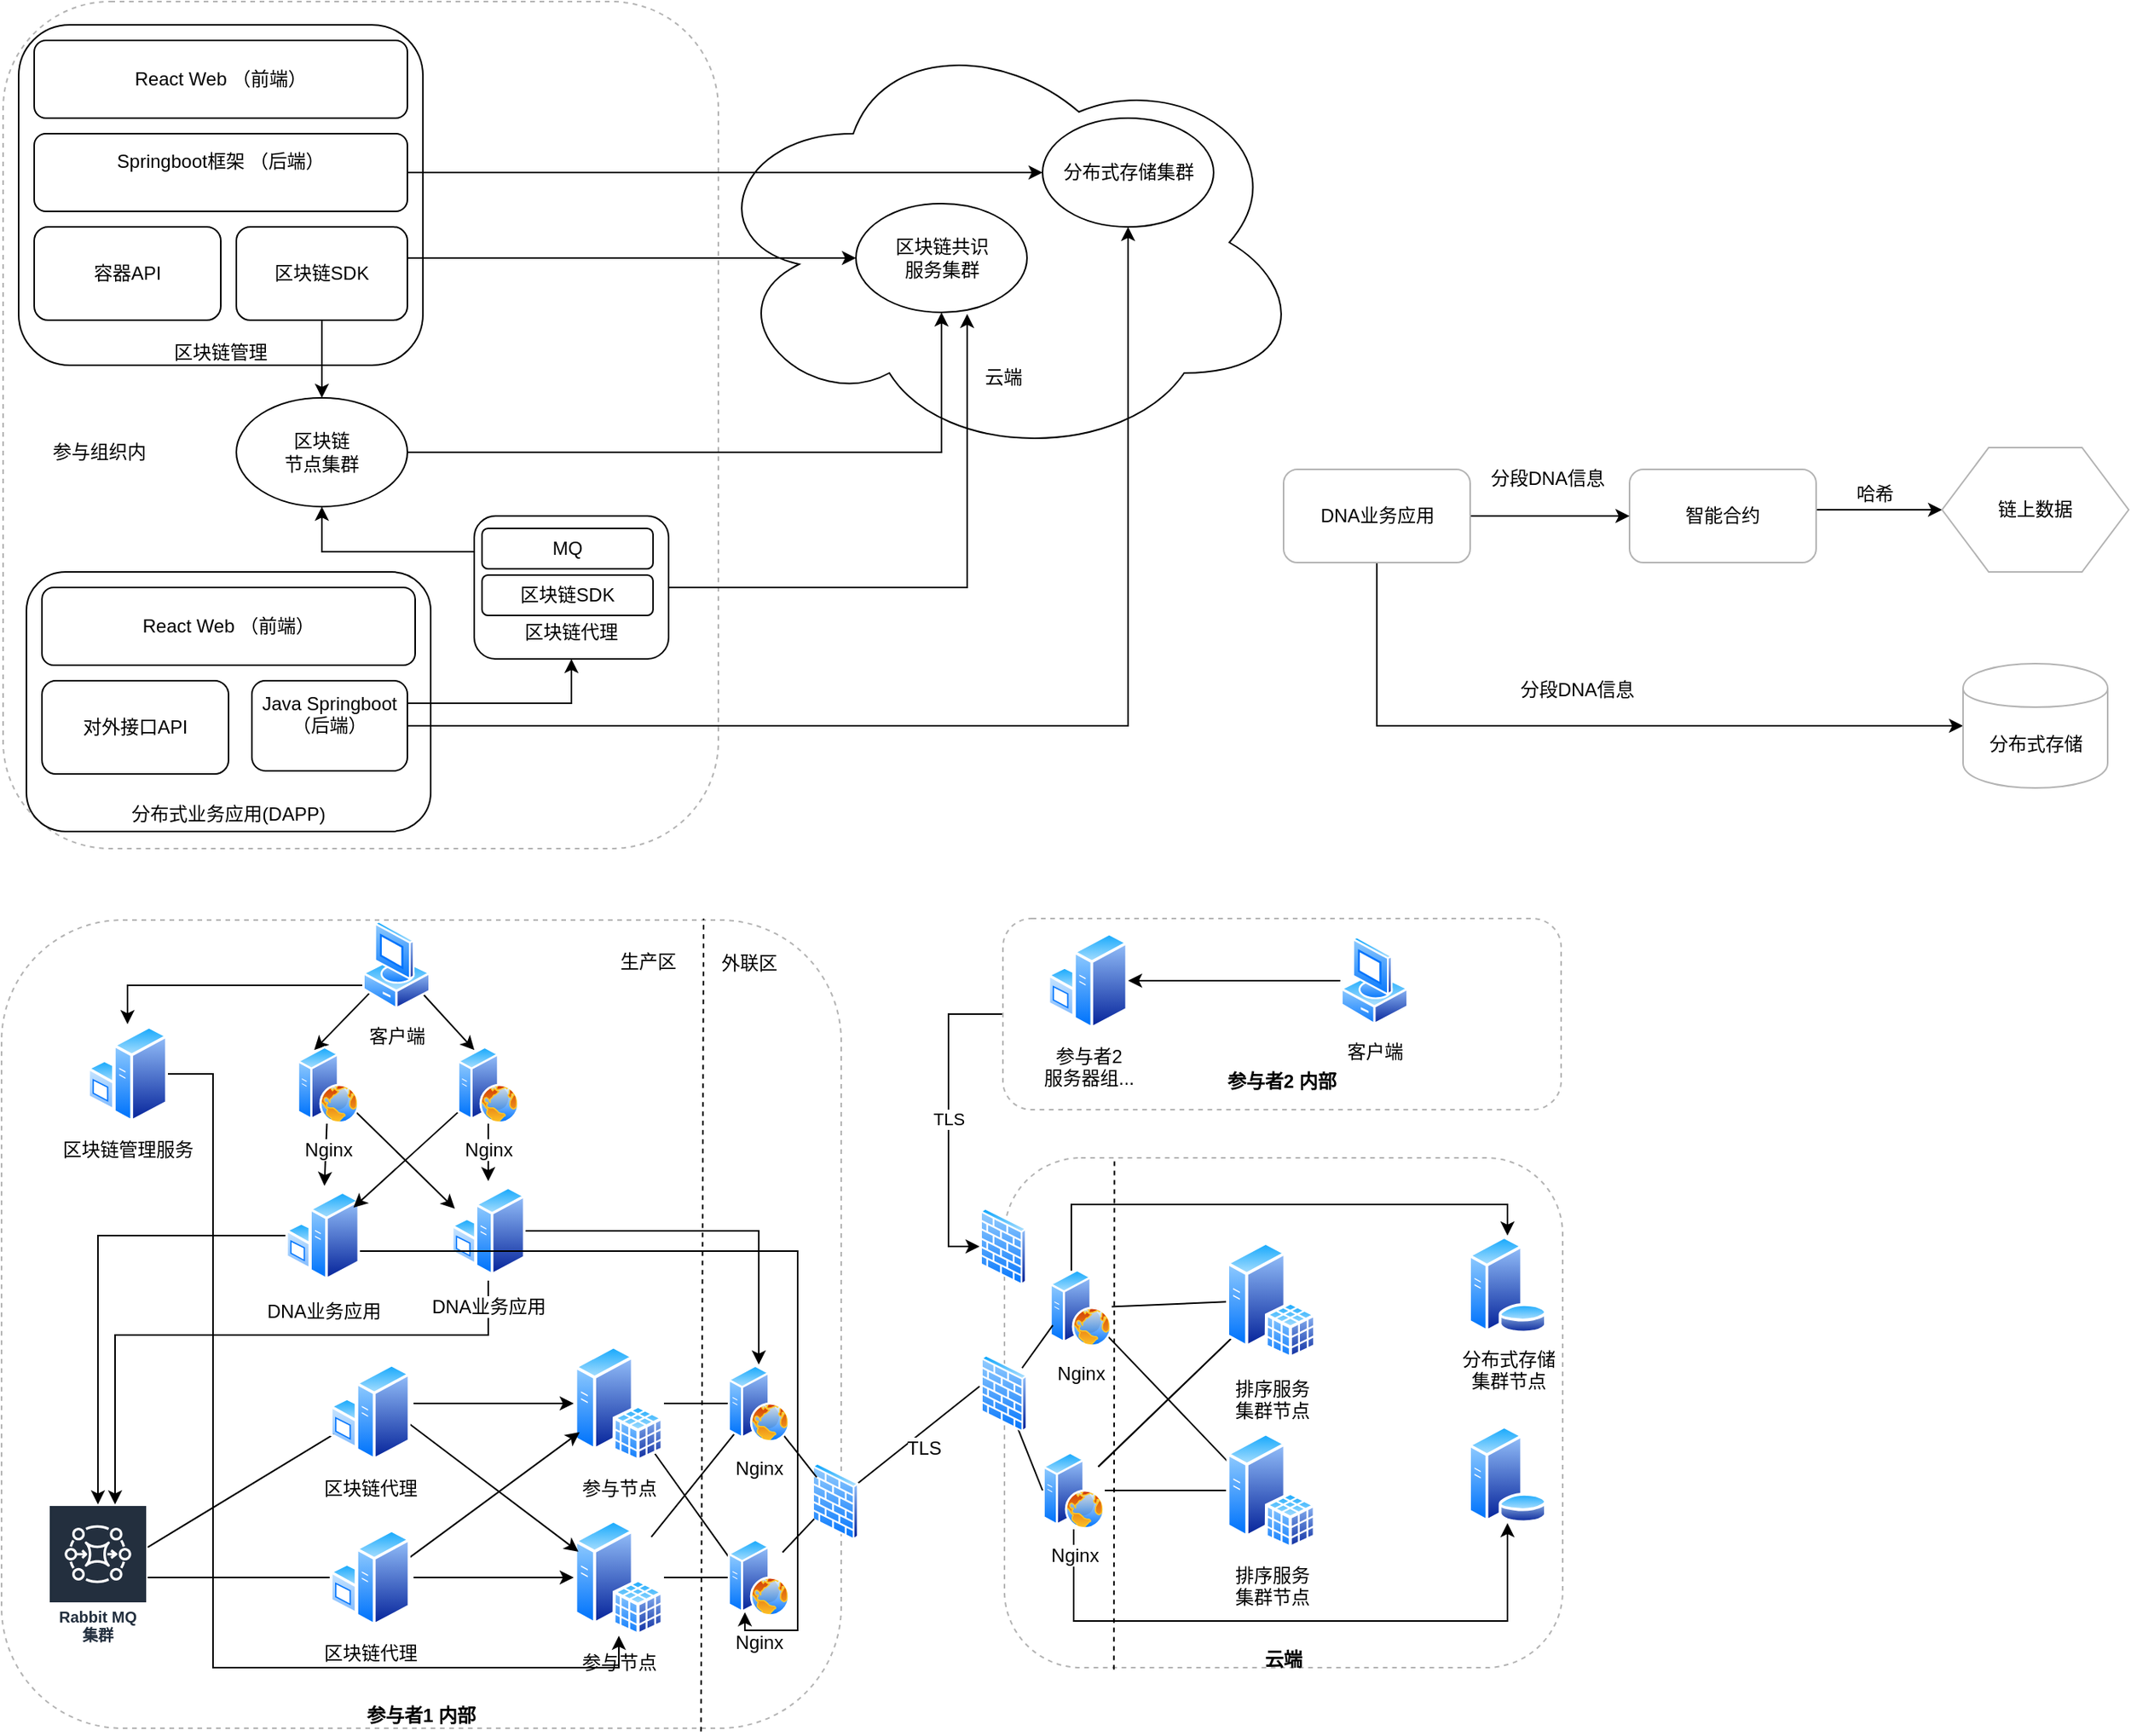 <mxfile version="10.8.0" type="github"><diagram id="Sfp34e5t_xCbPe_YHOon" name="第 1 页"><mxGraphModel dx="926" dy="771" grid="0" gridSize="10" guides="1" tooltips="1" connect="1" arrows="1" fold="1" page="1" pageScale="1" pageWidth="1527" pageHeight="1169" math="0" shadow="0"><root><mxCell id="0"/><mxCell id="1" parent="0"/><mxCell id="uNBKC4ovEoWGROtP6K76-49" value="&lt;br&gt;&lt;br&gt;&lt;br&gt;&lt;br&gt;&lt;br&gt;&lt;br&gt;&lt;br&gt;&lt;br&gt;&lt;br&gt;&lt;br&gt;&lt;br&gt;&lt;br&gt;&lt;br&gt;&lt;br&gt;&lt;br&gt;&lt;br&gt;&lt;br&gt;&lt;br&gt;&lt;br&gt;&lt;br&gt;&lt;br&gt;&lt;br&gt;云端&lt;br&gt;" style="rounded=1;whiteSpace=wrap;html=1;strokeColor=#B3B3B3;dashed=1;fontStyle=1" vertex="1" parent="1"><mxGeometry x="734" y="783" width="359" height="328" as="geometry"/></mxCell><mxCell id="uNBKC4ovEoWGROtP6K76-33" value="&lt;br&gt;&lt;br&gt;&lt;br&gt;&lt;br&gt;&lt;br&gt;&lt;br&gt;&lt;br&gt;&lt;br&gt;&lt;br&gt;&lt;br&gt;&lt;br&gt;&lt;br&gt;&lt;br&gt;&lt;br&gt;&lt;br&gt;&lt;br&gt;&lt;br&gt;&lt;br&gt;&lt;br&gt;&lt;br&gt;&lt;br&gt;&lt;br&gt;&lt;br&gt;&lt;br&gt;&lt;br&gt;&lt;br&gt;&lt;br&gt;&lt;br&gt;&lt;br&gt;&lt;br&gt;&lt;br&gt;&lt;br&gt;&lt;br&gt;&lt;br&gt;&lt;br&gt;参与者1 内部" style="rounded=1;whiteSpace=wrap;html=1;strokeColor=#B3B3B3;dashed=1;fontStyle=1" vertex="1" parent="1"><mxGeometry x="89" y="630" width="540" height="520" as="geometry"/></mxCell><mxCell id="uNBKC4ovEoWGROtP6K76-14" value="" style="rounded=1;whiteSpace=wrap;html=1;strokeColor=#B3B3B3;dashed=1;" vertex="1" parent="1"><mxGeometry x="90" y="39" width="460" height="545" as="geometry"/></mxCell><mxCell id="uNBKC4ovEoWGROtP6K76-2" value="&lt;br&gt;&lt;br&gt;&lt;br&gt;&lt;br&gt;&lt;br&gt;&lt;br&gt;&lt;br&gt;&lt;br&gt;&lt;br&gt;&lt;br&gt;&lt;br&gt;&lt;br&gt;&lt;br&gt;&lt;br&gt;区块链管理&lt;br&gt;" style="rounded=1;whiteSpace=wrap;html=1;" vertex="1" parent="1"><mxGeometry x="100" y="54" width="260" height="219" as="geometry"/></mxCell><mxCell id="uNBKC4ovEoWGROtP6K76-1" value="Springboot框架 （后端）&lt;br&gt;&lt;br&gt;" style="rounded=1;whiteSpace=wrap;html=1;" vertex="1" parent="1"><mxGeometry x="110" y="124" width="240" height="50" as="geometry"/></mxCell><mxCell id="uNBKC4ovEoWGROtP6K76-3" value="React Web （前端）" style="rounded=1;whiteSpace=wrap;html=1;" vertex="1" parent="1"><mxGeometry x="110" y="64" width="240" height="50" as="geometry"/></mxCell><mxCell id="uNBKC4ovEoWGROtP6K76-4" value="容器API" style="rounded=1;whiteSpace=wrap;html=1;" vertex="1" parent="1"><mxGeometry x="110" y="184" width="120" height="60" as="geometry"/></mxCell><mxCell id="uNBKC4ovEoWGROtP6K76-9" style="edgeStyle=orthogonalEdgeStyle;rounded=0;orthogonalLoop=1;jettySize=auto;html=1;exitX=0.5;exitY=1;exitDx=0;exitDy=0;entryX=0.5;entryY=0;entryDx=0;entryDy=0;" edge="1" parent="1" source="uNBKC4ovEoWGROtP6K76-5" target="uNBKC4ovEoWGROtP6K76-7"><mxGeometry relative="1" as="geometry"/></mxCell><mxCell id="uNBKC4ovEoWGROtP6K76-5" value="区块链SDK" style="rounded=1;whiteSpace=wrap;html=1;" vertex="1" parent="1"><mxGeometry x="240" y="184" width="110" height="60" as="geometry"/></mxCell><mxCell id="uNBKC4ovEoWGROtP6K76-6" value="&lt;br&gt;&lt;br&gt;&lt;br&gt;&lt;br&gt;&lt;br&gt;&lt;br&gt;&lt;br&gt;&lt;br&gt;&lt;br&gt;&lt;br&gt;&lt;br&gt;&lt;br&gt;云端&lt;br&gt;" style="ellipse;shape=cloud;whiteSpace=wrap;html=1;" vertex="1" parent="1"><mxGeometry x="540" y="54" width="387" height="280" as="geometry"/></mxCell><mxCell id="uNBKC4ovEoWGROtP6K76-10" style="edgeStyle=orthogonalEdgeStyle;rounded=0;orthogonalLoop=1;jettySize=auto;html=1;" edge="1" parent="1" source="uNBKC4ovEoWGROtP6K76-7" target="uNBKC4ovEoWGROtP6K76-8"><mxGeometry relative="1" as="geometry"/></mxCell><mxCell id="uNBKC4ovEoWGROtP6K76-7" value="区块链&lt;br&gt;节点集群" style="ellipse;whiteSpace=wrap;html=1;" vertex="1" parent="1"><mxGeometry x="240" y="294" width="110" height="70" as="geometry"/></mxCell><mxCell id="uNBKC4ovEoWGROtP6K76-8" value="区块链共识&lt;br&gt;服务集群&lt;br&gt;" style="ellipse;whiteSpace=wrap;html=1;" vertex="1" parent="1"><mxGeometry x="638.5" y="169" width="110" height="70" as="geometry"/></mxCell><mxCell id="uNBKC4ovEoWGROtP6K76-11" style="edgeStyle=orthogonalEdgeStyle;rounded=0;orthogonalLoop=1;jettySize=auto;html=1;exitX=1;exitY=0.5;exitDx=0;exitDy=0;entryX=0;entryY=0.5;entryDx=0;entryDy=0;" edge="1" parent="1" source="uNBKC4ovEoWGROtP6K76-5" target="uNBKC4ovEoWGROtP6K76-8"><mxGeometry relative="1" as="geometry"><Array as="points"><mxPoint x="350" y="204"/></Array></mxGeometry></mxCell><mxCell id="uNBKC4ovEoWGROtP6K76-12" value="分布式存储集群&lt;br&gt;" style="ellipse;whiteSpace=wrap;html=1;" vertex="1" parent="1"><mxGeometry x="758.5" y="114" width="110" height="70" as="geometry"/></mxCell><mxCell id="uNBKC4ovEoWGROtP6K76-13" style="edgeStyle=orthogonalEdgeStyle;rounded=0;orthogonalLoop=1;jettySize=auto;html=1;exitX=1;exitY=0.5;exitDx=0;exitDy=0;" edge="1" parent="1" source="uNBKC4ovEoWGROtP6K76-1" target="uNBKC4ovEoWGROtP6K76-12"><mxGeometry relative="1" as="geometry"><Array as="points"><mxPoint x="590" y="149"/><mxPoint x="590" y="149"/></Array></mxGeometry></mxCell><mxCell id="uNBKC4ovEoWGROtP6K76-15" value="参与组织内" style="text;html=1;resizable=0;points=[];autosize=1;align=left;verticalAlign=top;spacingTop=-4;" vertex="1" parent="1"><mxGeometry x="120" y="319" width="80" height="20" as="geometry"/></mxCell><mxCell id="uNBKC4ovEoWGROtP6K76-16" value="&lt;br&gt;&lt;br&gt;&lt;br&gt;&lt;br&gt;&lt;br&gt;&lt;br&gt;&lt;br&gt;&lt;br&gt;&lt;br&gt;&lt;br&gt;分布式业务应用(DAPP)&lt;br&gt;" style="rounded=1;whiteSpace=wrap;html=1;" vertex="1" parent="1"><mxGeometry x="105" y="406" width="260" height="167" as="geometry"/></mxCell><mxCell id="uNBKC4ovEoWGROtP6K76-21" style="edgeStyle=orthogonalEdgeStyle;rounded=0;orthogonalLoop=1;jettySize=auto;html=1;exitX=1;exitY=0.5;exitDx=0;exitDy=0;" edge="1" parent="1" source="uNBKC4ovEoWGROtP6K76-17" target="uNBKC4ovEoWGROtP6K76-12"><mxGeometry relative="1" as="geometry"/></mxCell><mxCell id="uNBKC4ovEoWGROtP6K76-25" style="edgeStyle=orthogonalEdgeStyle;rounded=0;orthogonalLoop=1;jettySize=auto;html=1;exitX=1;exitY=0.25;exitDx=0;exitDy=0;entryX=0.5;entryY=1;entryDx=0;entryDy=0;" edge="1" parent="1" source="uNBKC4ovEoWGROtP6K76-17" target="uNBKC4ovEoWGROtP6K76-24"><mxGeometry relative="1" as="geometry"/></mxCell><mxCell id="uNBKC4ovEoWGROtP6K76-17" value="Java Springboot （后端）&lt;br&gt;&lt;br&gt;" style="rounded=1;whiteSpace=wrap;html=1;" vertex="1" parent="1"><mxGeometry x="250" y="476" width="100" height="58" as="geometry"/></mxCell><mxCell id="uNBKC4ovEoWGROtP6K76-18" value="React Web （前端）" style="rounded=1;whiteSpace=wrap;html=1;" vertex="1" parent="1"><mxGeometry x="115" y="416" width="240" height="50" as="geometry"/></mxCell><mxCell id="uNBKC4ovEoWGROtP6K76-19" value="对外接口API" style="rounded=1;whiteSpace=wrap;html=1;" vertex="1" parent="1"><mxGeometry x="115" y="476" width="120" height="60" as="geometry"/></mxCell><mxCell id="uNBKC4ovEoWGROtP6K76-26" style="edgeStyle=orthogonalEdgeStyle;rounded=0;orthogonalLoop=1;jettySize=auto;html=1;exitX=0;exitY=0.25;exitDx=0;exitDy=0;entryX=0.5;entryY=1;entryDx=0;entryDy=0;" edge="1" parent="1" source="uNBKC4ovEoWGROtP6K76-24" target="uNBKC4ovEoWGROtP6K76-7"><mxGeometry relative="1" as="geometry"/></mxCell><mxCell id="uNBKC4ovEoWGROtP6K76-27" style="edgeStyle=orthogonalEdgeStyle;rounded=0;orthogonalLoop=1;jettySize=auto;html=1;exitX=1;exitY=0.5;exitDx=0;exitDy=0;entryX=0.65;entryY=1.014;entryDx=0;entryDy=0;entryPerimeter=0;" edge="1" parent="1" source="uNBKC4ovEoWGROtP6K76-24" target="uNBKC4ovEoWGROtP6K76-8"><mxGeometry relative="1" as="geometry"/></mxCell><mxCell id="uNBKC4ovEoWGROtP6K76-24" value="&lt;br&gt;&lt;br&gt;&lt;br&gt;&lt;br&gt;区块链代理&lt;br&gt;" style="rounded=1;whiteSpace=wrap;html=1;" vertex="1" parent="1"><mxGeometry x="393" y="370" width="125" height="92" as="geometry"/></mxCell><mxCell id="uNBKC4ovEoWGROtP6K76-20" value="区块链SDK" style="rounded=1;whiteSpace=wrap;html=1;" vertex="1" parent="1"><mxGeometry x="398" y="408" width="110" height="26" as="geometry"/></mxCell><mxCell id="uNBKC4ovEoWGROtP6K76-23" value="MQ" style="rounded=1;whiteSpace=wrap;html=1;" vertex="1" parent="1"><mxGeometry x="398" y="378" width="110" height="26" as="geometry"/></mxCell><mxCell id="uNBKC4ovEoWGROtP6K76-82" style="edgeStyle=none;rounded=0;orthogonalLoop=1;jettySize=auto;html=1;entryX=0;entryY=0.5;entryDx=0;entryDy=0;endArrow=none;endFill=0;" edge="1" parent="1" source="uNBKC4ovEoWGROtP6K76-28" target="uNBKC4ovEoWGROtP6K76-77"><mxGeometry relative="1" as="geometry"/></mxCell><mxCell id="uNBKC4ovEoWGROtP6K76-84" style="edgeStyle=none;rounded=0;orthogonalLoop=1;jettySize=auto;html=1;endArrow=none;endFill=0;" edge="1" parent="1" source="uNBKC4ovEoWGROtP6K76-28" target="uNBKC4ovEoWGROtP6K76-76"><mxGeometry relative="1" as="geometry"/></mxCell><mxCell id="uNBKC4ovEoWGROtP6K76-28" value="参与节点" style="aspect=fixed;perimeter=ellipsePerimeter;html=1;align=center;shadow=0;dashed=0;spacingTop=3;image;image=img/lib/active_directory/sql_server.svg;strokeColor=#B3B3B3;" vertex="1" parent="1"><mxGeometry x="457" y="1015.5" width="58" height="75" as="geometry"/></mxCell><mxCell id="uNBKC4ovEoWGROtP6K76-34" style="edgeStyle=orthogonalEdgeStyle;rounded=0;orthogonalLoop=1;jettySize=auto;html=1;" edge="1" parent="1" source="uNBKC4ovEoWGROtP6K76-29" target="uNBKC4ovEoWGROtP6K76-32"><mxGeometry relative="1" as="geometry"><Array as="points"><mxPoint x="402" y="897"/><mxPoint x="162" y="897"/></Array></mxGeometry></mxCell><mxCell id="uNBKC4ovEoWGROtP6K76-95" style="edgeStyle=orthogonalEdgeStyle;rounded=0;orthogonalLoop=1;jettySize=auto;html=1;endArrow=classic;endFill=1;" edge="1" parent="1" source="uNBKC4ovEoWGROtP6K76-29" target="uNBKC4ovEoWGROtP6K76-76"><mxGeometry relative="1" as="geometry"/></mxCell><mxCell id="uNBKC4ovEoWGROtP6K76-29" value="DNA业务应用" style="aspect=fixed;perimeter=ellipsePerimeter;html=1;align=center;shadow=0;dashed=0;spacingTop=3;image;image=img/lib/active_directory/windows_server.svg;strokeColor=#B3B3B3;" vertex="1" parent="1"><mxGeometry x="378" y="798" width="48" height="64" as="geometry"/></mxCell><mxCell id="uNBKC4ovEoWGROtP6K76-30" value="分布式存储&lt;br&gt;集群节点" style="aspect=fixed;perimeter=ellipsePerimeter;html=1;align=center;shadow=0;dashed=0;spacingTop=3;image;image=img/lib/active_directory/database_server.svg;strokeColor=#B3B3B3;" vertex="1" parent="1"><mxGeometry x="1031.5" y="833" width="52" height="63" as="geometry"/></mxCell><mxCell id="uNBKC4ovEoWGROtP6K76-45" style="edgeStyle=none;rounded=0;orthogonalLoop=1;jettySize=auto;html=1;entryX=0;entryY=0.25;entryDx=0;entryDy=0;" edge="1" parent="1" target="uNBKC4ovEoWGROtP6K76-28"><mxGeometry relative="1" as="geometry"><mxPoint x="351.078" y="954.012" as="sourcePoint"/></mxGeometry></mxCell><mxCell id="uNBKC4ovEoWGROtP6K76-46" style="edgeStyle=none;rounded=0;orthogonalLoop=1;jettySize=auto;html=1;" edge="1" parent="1" target="uNBKC4ovEoWGROtP6K76-36"><mxGeometry relative="1" as="geometry"><mxPoint x="354" y="941" as="sourcePoint"/></mxGeometry></mxCell><mxCell id="uNBKC4ovEoWGROtP6K76-66" style="rounded=0;orthogonalLoop=1;jettySize=auto;html=1;entryX=0;entryY=0.75;entryDx=0;entryDy=0;endArrow=none;endFill=0;" edge="1" parent="1" source="uNBKC4ovEoWGROtP6K76-32" target="uNBKC4ovEoWGROtP6K76-35"><mxGeometry relative="1" as="geometry"/></mxCell><mxCell id="uNBKC4ovEoWGROtP6K76-32" value="Rabbit MQ&lt;br&gt;集群&lt;br&gt;" style="outlineConnect=0;fontColor=#232F3E;gradientColor=none;strokeColor=#ffffff;fillColor=#232F3E;dashed=0;verticalLabelPosition=middle;verticalAlign=bottom;align=center;html=1;whiteSpace=wrap;fontSize=10;fontStyle=1;spacing=3;shape=mxgraph.aws4.productIcon;prIcon=mxgraph.aws4.mq;" vertex="1" parent="1"><mxGeometry x="119" y="1006" width="64" height="94" as="geometry"/></mxCell><mxCell id="uNBKC4ovEoWGROtP6K76-35" value="区块链代理" style="aspect=fixed;perimeter=ellipsePerimeter;html=1;align=center;shadow=0;dashed=0;spacingTop=3;image;image=img/lib/active_directory/windows_server.svg;strokeColor=#B3B3B3;" vertex="1" parent="1"><mxGeometry x="300" y="914.5" width="52" height="64" as="geometry"/></mxCell><mxCell id="uNBKC4ovEoWGROtP6K76-83" style="edgeStyle=none;rounded=0;orthogonalLoop=1;jettySize=auto;html=1;endArrow=none;endFill=0;entryX=0;entryY=0.25;entryDx=0;entryDy=0;" edge="1" parent="1" source="uNBKC4ovEoWGROtP6K76-36" target="uNBKC4ovEoWGROtP6K76-77"><mxGeometry relative="1" as="geometry"><mxPoint x="560" y="995" as="targetPoint"/></mxGeometry></mxCell><mxCell id="uNBKC4ovEoWGROtP6K76-36" value="参与节点" style="aspect=fixed;perimeter=ellipsePerimeter;html=1;align=center;shadow=0;dashed=0;spacingTop=3;image;image=img/lib/active_directory/sql_server.svg;strokeColor=#B3B3B3;" vertex="1" parent="1"><mxGeometry x="457" y="903.5" width="58" height="75" as="geometry"/></mxCell><mxCell id="uNBKC4ovEoWGROtP6K76-47" style="edgeStyle=none;rounded=0;orthogonalLoop=1;jettySize=auto;html=1;" edge="1" parent="1" target="uNBKC4ovEoWGROtP6K76-36"><mxGeometry relative="1" as="geometry"><mxPoint x="351.222" y="1040.289" as="sourcePoint"/></mxGeometry></mxCell><mxCell id="uNBKC4ovEoWGROtP6K76-48" style="edgeStyle=none;rounded=0;orthogonalLoop=1;jettySize=auto;html=1;" edge="1" parent="1" target="uNBKC4ovEoWGROtP6K76-28"><mxGeometry relative="1" as="geometry"><mxPoint x="354" y="1053" as="sourcePoint"/></mxGeometry></mxCell><mxCell id="uNBKC4ovEoWGROtP6K76-52" style="edgeStyle=orthogonalEdgeStyle;rounded=0;orthogonalLoop=1;jettySize=auto;html=1;" edge="1" parent="1" source="uNBKC4ovEoWGROtP6K76-50" target="uNBKC4ovEoWGROtP6K76-32"><mxGeometry relative="1" as="geometry"><Array as="points"><mxPoint x="151" y="833"/></Array></mxGeometry></mxCell><mxCell id="uNBKC4ovEoWGROtP6K76-96" style="edgeStyle=orthogonalEdgeStyle;rounded=0;orthogonalLoop=1;jettySize=auto;html=1;endArrow=classic;endFill=1;entryX=0.25;entryY=1;entryDx=0;entryDy=0;" edge="1" parent="1" source="uNBKC4ovEoWGROtP6K76-50" target="uNBKC4ovEoWGROtP6K76-77"><mxGeometry relative="1" as="geometry"><Array as="points"><mxPoint x="601" y="843"/><mxPoint x="601" y="1087"/><mxPoint x="567" y="1087"/></Array></mxGeometry></mxCell><mxCell id="uNBKC4ovEoWGROtP6K76-50" value="DNA业务应用" style="aspect=fixed;perimeter=ellipsePerimeter;html=1;align=center;shadow=0;dashed=0;spacingTop=3;image;image=img/lib/active_directory/windows_server.svg;strokeColor=#B3B3B3;" vertex="1" parent="1"><mxGeometry x="271.5" y="801" width="48" height="64" as="geometry"/></mxCell><mxCell id="uNBKC4ovEoWGROtP6K76-56" style="edgeStyle=none;rounded=0;orthogonalLoop=1;jettySize=auto;html=1;entryX=0.25;entryY=0;entryDx=0;entryDy=0;" edge="1" parent="1" source="uNBKC4ovEoWGROtP6K76-53" target="uNBKC4ovEoWGROtP6K76-54"><mxGeometry relative="1" as="geometry"/></mxCell><mxCell id="uNBKC4ovEoWGROtP6K76-57" style="edgeStyle=none;rounded=0;orthogonalLoop=1;jettySize=auto;html=1;entryX=0.25;entryY=0;entryDx=0;entryDy=0;" edge="1" parent="1" source="uNBKC4ovEoWGROtP6K76-53" target="uNBKC4ovEoWGROtP6K76-55"><mxGeometry relative="1" as="geometry"/></mxCell><mxCell id="uNBKC4ovEoWGROtP6K76-110" style="edgeStyle=orthogonalEdgeStyle;rounded=0;orthogonalLoop=1;jettySize=auto;html=1;exitX=0;exitY=0.75;exitDx=0;exitDy=0;endArrow=classic;endFill=1;" edge="1" parent="1" source="uNBKC4ovEoWGROtP6K76-53" target="uNBKC4ovEoWGROtP6K76-109"><mxGeometry relative="1" as="geometry"/></mxCell><mxCell id="uNBKC4ovEoWGROtP6K76-53" value="客户端" style="aspect=fixed;perimeter=ellipsePerimeter;html=1;align=center;shadow=0;dashed=0;spacingTop=3;image;image=img/lib/active_directory/vista_client.svg;strokeColor=#B3B3B3;" vertex="1" parent="1"><mxGeometry x="321" y="630" width="44" height="58" as="geometry"/></mxCell><mxCell id="uNBKC4ovEoWGROtP6K76-58" style="edgeStyle=none;rounded=0;orthogonalLoop=1;jettySize=auto;html=1;entryX=0;entryY=0.25;entryDx=0;entryDy=0;" edge="1" parent="1" source="uNBKC4ovEoWGROtP6K76-54" target="uNBKC4ovEoWGROtP6K76-29"><mxGeometry relative="1" as="geometry"/></mxCell><mxCell id="uNBKC4ovEoWGROtP6K76-60" style="edgeStyle=none;rounded=0;orthogonalLoop=1;jettySize=auto;html=1;" edge="1" parent="1" source="uNBKC4ovEoWGROtP6K76-54" target="uNBKC4ovEoWGROtP6K76-50"><mxGeometry relative="1" as="geometry"/></mxCell><mxCell id="uNBKC4ovEoWGROtP6K76-54" value="Nginx" style="aspect=fixed;perimeter=ellipsePerimeter;html=1;align=center;shadow=0;dashed=0;spacingTop=3;image;image=img/lib/active_directory/web_server.svg;strokeColor=#B3B3B3;" vertex="1" parent="1"><mxGeometry x="279" y="711" width="40" height="50" as="geometry"/></mxCell><mxCell id="uNBKC4ovEoWGROtP6K76-59" style="edgeStyle=none;rounded=0;orthogonalLoop=1;jettySize=auto;html=1;" edge="1" parent="1" source="uNBKC4ovEoWGROtP6K76-55" target="uNBKC4ovEoWGROtP6K76-50"><mxGeometry relative="1" as="geometry"/></mxCell><mxCell id="uNBKC4ovEoWGROtP6K76-61" style="edgeStyle=none;rounded=0;orthogonalLoop=1;jettySize=auto;html=1;" edge="1" parent="1" source="uNBKC4ovEoWGROtP6K76-55" target="uNBKC4ovEoWGROtP6K76-29"><mxGeometry relative="1" as="geometry"/></mxCell><mxCell id="uNBKC4ovEoWGROtP6K76-55" value="Nginx" style="aspect=fixed;perimeter=ellipsePerimeter;html=1;align=center;shadow=0;dashed=0;spacingTop=3;image;image=img/lib/active_directory/web_server.svg;strokeColor=#B3B3B3;" vertex="1" parent="1"><mxGeometry x="382" y="711" width="40" height="50" as="geometry"/></mxCell><mxCell id="uNBKC4ovEoWGROtP6K76-65" style="edgeStyle=none;rounded=0;orthogonalLoop=1;jettySize=auto;html=1;endArrow=none;endFill=0;" edge="1" parent="1" source="uNBKC4ovEoWGROtP6K76-62" target="uNBKC4ovEoWGROtP6K76-32"><mxGeometry relative="1" as="geometry"/></mxCell><mxCell id="uNBKC4ovEoWGROtP6K76-62" value="区块链代理" style="aspect=fixed;perimeter=ellipsePerimeter;html=1;align=center;shadow=0;dashed=0;spacingTop=3;image;image=img/lib/active_directory/windows_server.svg;strokeColor=#B3B3B3;" vertex="1" parent="1"><mxGeometry x="300" y="1021" width="52" height="64" as="geometry"/></mxCell><mxCell id="uNBKC4ovEoWGROtP6K76-87" style="edgeStyle=none;rounded=0;orthogonalLoop=1;jettySize=auto;html=1;endArrow=none;endFill=0;" edge="1" parent="1" source="uNBKC4ovEoWGROtP6K76-67" target="uNBKC4ovEoWGROtP6K76-85"><mxGeometry relative="1" as="geometry"/></mxCell><mxCell id="uNBKC4ovEoWGROtP6K76-88" style="edgeStyle=none;rounded=0;orthogonalLoop=1;jettySize=auto;html=1;entryX=0;entryY=0.25;entryDx=0;entryDy=0;endArrow=none;endFill=0;" edge="1" parent="1" source="uNBKC4ovEoWGROtP6K76-67" target="uNBKC4ovEoWGROtP6K76-86"><mxGeometry relative="1" as="geometry"/></mxCell><mxCell id="uNBKC4ovEoWGROtP6K76-93" style="edgeStyle=orthogonalEdgeStyle;rounded=0;orthogonalLoop=1;jettySize=auto;html=1;entryX=0.5;entryY=0;entryDx=0;entryDy=0;endArrow=classic;endFill=1;" edge="1" parent="1" source="uNBKC4ovEoWGROtP6K76-67" target="uNBKC4ovEoWGROtP6K76-30"><mxGeometry relative="1" as="geometry"><Array as="points"><mxPoint x="777" y="813"/><mxPoint x="1058" y="813"/></Array></mxGeometry></mxCell><mxCell id="uNBKC4ovEoWGROtP6K76-67" value="Nginx" style="aspect=fixed;perimeter=ellipsePerimeter;html=1;align=center;shadow=0;dashed=0;spacingTop=3;image;image=img/lib/active_directory/web_server.svg;strokeColor=#B3B3B3;" vertex="1" parent="1"><mxGeometry x="763" y="854.5" width="40" height="50" as="geometry"/></mxCell><mxCell id="uNBKC4ovEoWGROtP6K76-89" style="edgeStyle=none;rounded=0;orthogonalLoop=1;jettySize=auto;html=1;endArrow=none;endFill=0;" edge="1" parent="1" source="uNBKC4ovEoWGROtP6K76-68" target="uNBKC4ovEoWGROtP6K76-85"><mxGeometry relative="1" as="geometry"/></mxCell><mxCell id="uNBKC4ovEoWGROtP6K76-90" style="edgeStyle=none;rounded=0;orthogonalLoop=1;jettySize=auto;html=1;endArrow=none;endFill=0;" edge="1" parent="1" source="uNBKC4ovEoWGROtP6K76-68" target="uNBKC4ovEoWGROtP6K76-85"><mxGeometry relative="1" as="geometry"/></mxCell><mxCell id="uNBKC4ovEoWGROtP6K76-91" style="edgeStyle=none;rounded=0;orthogonalLoop=1;jettySize=auto;html=1;endArrow=none;endFill=0;" edge="1" parent="1" source="uNBKC4ovEoWGROtP6K76-68" target="uNBKC4ovEoWGROtP6K76-86"><mxGeometry relative="1" as="geometry"/></mxCell><mxCell id="uNBKC4ovEoWGROtP6K76-94" style="edgeStyle=orthogonalEdgeStyle;rounded=0;orthogonalLoop=1;jettySize=auto;html=1;entryX=0.5;entryY=1;entryDx=0;entryDy=0;endArrow=classic;endFill=1;exitX=0.5;exitY=1;exitDx=0;exitDy=0;" edge="1" parent="1" source="uNBKC4ovEoWGROtP6K76-68" target="uNBKC4ovEoWGROtP6K76-92"><mxGeometry relative="1" as="geometry"><Array as="points"><mxPoint x="779" y="1081"/><mxPoint x="1058" y="1081"/></Array></mxGeometry></mxCell><mxCell id="uNBKC4ovEoWGROtP6K76-68" value="Nginx" style="aspect=fixed;perimeter=ellipsePerimeter;html=1;align=center;shadow=0;dashed=0;spacingTop=3;image;image=img/lib/active_directory/web_server.svg;strokeColor=#B3B3B3;" vertex="1" parent="1"><mxGeometry x="758.5" y="972" width="40" height="50" as="geometry"/></mxCell><mxCell id="uNBKC4ovEoWGROtP6K76-69" value="" style="endArrow=none;dashed=1;html=1;entryX=0.197;entryY=0.007;entryDx=0;entryDy=0;entryPerimeter=0;exitX=0.196;exitY=1.004;exitDx=0;exitDy=0;exitPerimeter=0;" edge="1" parent="1" source="uNBKC4ovEoWGROtP6K76-49" target="uNBKC4ovEoWGROtP6K76-49"><mxGeometry width="50" height="50" relative="1" as="geometry"><mxPoint x="840" y="768" as="sourcePoint"/><mxPoint x="890" y="718" as="targetPoint"/></mxGeometry></mxCell><mxCell id="uNBKC4ovEoWGROtP6K76-73" style="edgeStyle=none;rounded=0;orthogonalLoop=1;jettySize=auto;html=1;endArrow=none;endFill=0;" edge="1" parent="1" source="uNBKC4ovEoWGROtP6K76-71"><mxGeometry relative="1" as="geometry"><mxPoint x="718" y="930" as="targetPoint"/></mxGeometry></mxCell><mxCell id="uNBKC4ovEoWGROtP6K76-78" value="TLS" style="text;html=1;resizable=0;points=[];align=center;verticalAlign=middle;labelBackgroundColor=#ffffff;" vertex="1" connectable="0" parent="uNBKC4ovEoWGROtP6K76-73"><mxGeometry x="0.252" y="-3" relative="1" as="geometry"><mxPoint x="-9" y="13.5" as="offset"/></mxGeometry></mxCell><mxCell id="uNBKC4ovEoWGROtP6K76-71" value="" style="aspect=fixed;perimeter=ellipsePerimeter;html=1;align=center;shadow=0;dashed=0;spacingTop=3;image;image=img/lib/active_directory/firewall.svg;strokeColor=#B3B3B3;" vertex="1" parent="1"><mxGeometry x="610" y="979" width="30.5" height="50" as="geometry"/></mxCell><mxCell id="uNBKC4ovEoWGROtP6K76-74" style="edgeStyle=none;rounded=0;orthogonalLoop=1;jettySize=auto;html=1;entryX=0;entryY=0.75;entryDx=0;entryDy=0;endArrow=none;endFill=0;" edge="1" parent="1" source="uNBKC4ovEoWGROtP6K76-72" target="uNBKC4ovEoWGROtP6K76-67"><mxGeometry relative="1" as="geometry"/></mxCell><mxCell id="uNBKC4ovEoWGROtP6K76-75" style="edgeStyle=none;rounded=0;orthogonalLoop=1;jettySize=auto;html=1;entryX=0;entryY=0.5;entryDx=0;entryDy=0;endArrow=none;endFill=0;" edge="1" parent="1" source="uNBKC4ovEoWGROtP6K76-72" target="uNBKC4ovEoWGROtP6K76-68"><mxGeometry relative="1" as="geometry"/></mxCell><mxCell id="uNBKC4ovEoWGROtP6K76-72" value="" style="aspect=fixed;perimeter=ellipsePerimeter;html=1;align=center;shadow=0;dashed=0;spacingTop=3;image;image=img/lib/active_directory/firewall.svg;strokeColor=#B3B3B3;" vertex="1" parent="1"><mxGeometry x="718.5" y="909.5" width="30.5" height="50" as="geometry"/></mxCell><mxCell id="uNBKC4ovEoWGROtP6K76-79" style="edgeStyle=none;rounded=0;orthogonalLoop=1;jettySize=auto;html=1;endArrow=none;endFill=0;" edge="1" parent="1" source="uNBKC4ovEoWGROtP6K76-76" target="uNBKC4ovEoWGROtP6K76-71"><mxGeometry relative="1" as="geometry"/></mxCell><mxCell id="uNBKC4ovEoWGROtP6K76-81" style="edgeStyle=none;rounded=0;orthogonalLoop=1;jettySize=auto;html=1;endArrow=none;endFill=0;" edge="1" parent="1" source="uNBKC4ovEoWGROtP6K76-76" target="uNBKC4ovEoWGROtP6K76-36"><mxGeometry relative="1" as="geometry"/></mxCell><mxCell id="uNBKC4ovEoWGROtP6K76-76" value="Nginx" style="aspect=fixed;perimeter=ellipsePerimeter;html=1;align=center;shadow=0;dashed=0;spacingTop=3;image;image=img/lib/active_directory/web_server.svg;strokeColor=#B3B3B3;" vertex="1" parent="1"><mxGeometry x="556" y="916" width="40" height="50" as="geometry"/></mxCell><mxCell id="uNBKC4ovEoWGROtP6K76-80" style="edgeStyle=none;rounded=0;orthogonalLoop=1;jettySize=auto;html=1;entryX=0;entryY=0.75;entryDx=0;entryDy=0;endArrow=none;endFill=0;" edge="1" parent="1" source="uNBKC4ovEoWGROtP6K76-77" target="uNBKC4ovEoWGROtP6K76-71"><mxGeometry relative="1" as="geometry"/></mxCell><mxCell id="uNBKC4ovEoWGROtP6K76-77" value="Nginx" style="aspect=fixed;perimeter=ellipsePerimeter;html=1;align=center;shadow=0;dashed=0;spacingTop=3;image;image=img/lib/active_directory/web_server.svg;strokeColor=#B3B3B3;" vertex="1" parent="1"><mxGeometry x="556" y="1028" width="40" height="50" as="geometry"/></mxCell><mxCell id="uNBKC4ovEoWGROtP6K76-85" value="排序服务&lt;br&gt;集群节点" style="aspect=fixed;perimeter=ellipsePerimeter;html=1;align=center;shadow=0;dashed=0;spacingTop=3;image;image=img/lib/active_directory/sql_server.svg;strokeColor=#B3B3B3;" vertex="1" parent="1"><mxGeometry x="876.5" y="834.5" width="58" height="80" as="geometry"/></mxCell><mxCell id="uNBKC4ovEoWGROtP6K76-86" value="排序服务&lt;br&gt;集群节点" style="aspect=fixed;perimeter=ellipsePerimeter;html=1;align=center;shadow=0;dashed=0;spacingTop=3;image;image=img/lib/active_directory/sql_server.svg;strokeColor=#B3B3B3;" vertex="1" parent="1"><mxGeometry x="876.5" y="959.5" width="58" height="75" as="geometry"/></mxCell><mxCell id="uNBKC4ovEoWGROtP6K76-92" value="" style="aspect=fixed;perimeter=ellipsePerimeter;html=1;align=center;shadow=0;dashed=0;spacingTop=3;image;image=img/lib/active_directory/database_server.svg;strokeColor=#B3B3B3;" vertex="1" parent="1"><mxGeometry x="1031.5" y="955" width="52" height="63" as="geometry"/></mxCell><mxCell id="uNBKC4ovEoWGROtP6K76-97" value="" style="aspect=fixed;perimeter=ellipsePerimeter;html=1;align=center;shadow=0;dashed=0;spacingTop=3;image;image=img/lib/active_directory/firewall.svg;strokeColor=#B3B3B3;" vertex="1" parent="1"><mxGeometry x="718" y="815" width="30.5" height="50" as="geometry"/></mxCell><mxCell id="uNBKC4ovEoWGROtP6K76-104" value="TLS" style="edgeStyle=orthogonalEdgeStyle;rounded=0;orthogonalLoop=1;jettySize=auto;html=1;entryX=0;entryY=0.5;entryDx=0;entryDy=0;endArrow=classic;endFill=1;exitX=0;exitY=0.5;exitDx=0;exitDy=0;" edge="1" parent="1" source="uNBKC4ovEoWGROtP6K76-99" target="uNBKC4ovEoWGROtP6K76-97"><mxGeometry relative="1" as="geometry"/></mxCell><mxCell id="uNBKC4ovEoWGROtP6K76-99" value="&lt;br&gt;&lt;br&gt;&lt;br&gt;&lt;br&gt;&lt;br&gt;&lt;br&gt;参与者2 内部" style="rounded=1;whiteSpace=wrap;html=1;dashed=1;strokeColor=#B3B3B3;fontStyle=1" vertex="1" parent="1"><mxGeometry x="733" y="629" width="359" height="123" as="geometry"/></mxCell><mxCell id="uNBKC4ovEoWGROtP6K76-102" value="" style="edgeStyle=orthogonalEdgeStyle;rounded=0;orthogonalLoop=1;jettySize=auto;html=1;endArrow=classic;endFill=1;entryX=1;entryY=0.5;entryDx=0;entryDy=0;" edge="1" parent="1" source="uNBKC4ovEoWGROtP6K76-100" target="uNBKC4ovEoWGROtP6K76-103"><mxGeometry relative="1" as="geometry"><mxPoint x="870" y="669" as="targetPoint"/></mxGeometry></mxCell><mxCell id="uNBKC4ovEoWGROtP6K76-100" value="客户端" style="aspect=fixed;perimeter=ellipsePerimeter;html=1;align=center;shadow=0;dashed=0;spacingTop=3;image;image=img/lib/active_directory/vista_client.svg;strokeColor=#B3B3B3;" vertex="1" parent="1"><mxGeometry x="950" y="640" width="44" height="58" as="geometry"/></mxCell><mxCell id="uNBKC4ovEoWGROtP6K76-103" value="参与者2&lt;br&gt;服务器组..." style="aspect=fixed;perimeter=ellipsePerimeter;html=1;align=center;shadow=0;dashed=0;spacingTop=3;image;image=img/lib/active_directory/windows_server.svg;strokeColor=#B3B3B3;" vertex="1" parent="1"><mxGeometry x="761.5" y="637" width="52" height="64" as="geometry"/></mxCell><mxCell id="uNBKC4ovEoWGROtP6K76-105" value="" style="endArrow=none;dashed=1;html=1;entryX=0.197;entryY=0.007;entryDx=0;entryDy=0;entryPerimeter=0;exitX=0.833;exitY=1.004;exitDx=0;exitDy=0;exitPerimeter=0;" edge="1" parent="1" source="uNBKC4ovEoWGROtP6K76-33"><mxGeometry width="50" height="50" relative="1" as="geometry"><mxPoint x="539.5" y="956" as="sourcePoint"/><mxPoint x="540.5" y="629" as="targetPoint"/></mxGeometry></mxCell><mxCell id="uNBKC4ovEoWGROtP6K76-106" value="生产区" style="text;html=1;resizable=0;points=[];autosize=1;align=left;verticalAlign=top;spacingTop=-4;" vertex="1" parent="1"><mxGeometry x="485" y="647" width="46" height="14" as="geometry"/></mxCell><mxCell id="uNBKC4ovEoWGROtP6K76-108" value="外联区" style="text;html=1;resizable=0;points=[];autosize=1;align=left;verticalAlign=top;spacingTop=-4;" vertex="1" parent="1"><mxGeometry x="550" y="648" width="46" height="14" as="geometry"/></mxCell><mxCell id="uNBKC4ovEoWGROtP6K76-111" style="edgeStyle=orthogonalEdgeStyle;rounded=0;orthogonalLoop=1;jettySize=auto;html=1;exitX=1;exitY=0.5;exitDx=0;exitDy=0;entryX=0.5;entryY=1;entryDx=0;entryDy=0;endArrow=classic;endFill=1;" edge="1" parent="1" source="uNBKC4ovEoWGROtP6K76-109" target="uNBKC4ovEoWGROtP6K76-28"><mxGeometry relative="1" as="geometry"><Array as="points"><mxPoint x="225" y="729"/><mxPoint x="225" y="1111"/><mxPoint x="486" y="1111"/></Array></mxGeometry></mxCell><mxCell id="uNBKC4ovEoWGROtP6K76-109" value="区块链管理服务" style="aspect=fixed;perimeter=ellipsePerimeter;html=1;align=center;shadow=0;dashed=0;spacingTop=3;image;image=img/lib/active_directory/windows_server.svg;strokeColor=#B3B3B3;" vertex="1" parent="1"><mxGeometry x="144" y="697" width="52" height="64" as="geometry"/></mxCell><mxCell id="uNBKC4ovEoWGROtP6K76-114" style="edgeStyle=orthogonalEdgeStyle;rounded=0;orthogonalLoop=1;jettySize=auto;html=1;exitX=1;exitY=0.75;exitDx=0;exitDy=0;endArrow=classic;endFill=1;" edge="1" parent="1" source="uNBKC4ovEoWGROtP6K76-112" target="uNBKC4ovEoWGROtP6K76-113"><mxGeometry relative="1" as="geometry"><Array as="points"><mxPoint x="1251" y="366"/></Array></mxGeometry></mxCell><mxCell id="uNBKC4ovEoWGROtP6K76-112" value="智能合约" style="rounded=1;whiteSpace=wrap;html=1;strokeColor=#B3B3B3;" vertex="1" parent="1"><mxGeometry x="1136" y="340" width="120" height="60" as="geometry"/></mxCell><mxCell id="uNBKC4ovEoWGROtP6K76-113" value="链上数据" style="shape=hexagon;perimeter=hexagonPerimeter2;whiteSpace=wrap;html=1;strokeColor=#B3B3B3;" vertex="1" parent="1"><mxGeometry x="1337" y="326" width="120" height="80" as="geometry"/></mxCell><mxCell id="uNBKC4ovEoWGROtP6K76-116" style="edgeStyle=orthogonalEdgeStyle;rounded=0;orthogonalLoop=1;jettySize=auto;html=1;entryX=0;entryY=0.5;entryDx=0;entryDy=0;endArrow=classic;endFill=1;" edge="1" parent="1" source="uNBKC4ovEoWGROtP6K76-115" target="uNBKC4ovEoWGROtP6K76-112"><mxGeometry relative="1" as="geometry"/></mxCell><mxCell id="uNBKC4ovEoWGROtP6K76-118" value="分段DNA信息" style="text;html=1;resizable=0;points=[];align=center;verticalAlign=middle;labelBackgroundColor=#ffffff;" vertex="1" connectable="0" parent="uNBKC4ovEoWGROtP6K76-116"><mxGeometry x="0.18" y="-5" relative="1" as="geometry"><mxPoint x="-11" y="-29" as="offset"/></mxGeometry></mxCell><mxCell id="uNBKC4ovEoWGROtP6K76-120" style="edgeStyle=orthogonalEdgeStyle;rounded=0;orthogonalLoop=1;jettySize=auto;html=1;entryX=0;entryY=0.5;entryDx=0;entryDy=0;endArrow=classic;endFill=1;exitX=0.5;exitY=1;exitDx=0;exitDy=0;" edge="1" parent="1" source="uNBKC4ovEoWGROtP6K76-115" target="uNBKC4ovEoWGROtP6K76-119"><mxGeometry relative="1" as="geometry"/></mxCell><mxCell id="uNBKC4ovEoWGROtP6K76-115" value="DNA业务应用" style="rounded=1;whiteSpace=wrap;html=1;strokeColor=#B3B3B3;" vertex="1" parent="1"><mxGeometry x="913.5" y="340" width="120" height="60" as="geometry"/></mxCell><mxCell id="uNBKC4ovEoWGROtP6K76-117" value="哈希" style="text;html=1;resizable=0;points=[];autosize=1;align=left;verticalAlign=top;spacingTop=-4;" vertex="1" parent="1"><mxGeometry x="1279.5" y="346" width="34" height="14" as="geometry"/></mxCell><mxCell id="uNBKC4ovEoWGROtP6K76-119" value="分布式存储" style="shape=cylinder;whiteSpace=wrap;html=1;boundedLbl=1;backgroundOutline=1;strokeColor=#B3B3B3;" vertex="1" parent="1"><mxGeometry x="1350.5" y="465" width="93" height="80" as="geometry"/></mxCell><mxCell id="uNBKC4ovEoWGROtP6K76-122" value="分段DNA信息" style="text;html=1;resizable=0;points=[];align=center;verticalAlign=middle;labelBackgroundColor=#ffffff;" vertex="1" connectable="0" parent="1"><mxGeometry x="1112.5" y="511" as="geometry"><mxPoint x="-11" y="-29" as="offset"/></mxGeometry></mxCell></root></mxGraphModel></diagram></mxfile>
